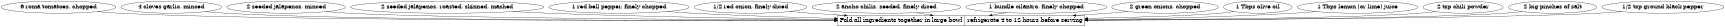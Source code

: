 digraph "Salsa recipe" {
size = "11.5, 8";
//ratio = compress;
//graph [ ];
node [ fontsize = "20" ];
//subgraph {
//rank = same; wet1; wet2; dry; chips; 
//}

root="finalStep";
overlap="scale";
ranksep=0.1;


"finalStep" [
shape = "record"
label = "Fold all ingredients together in large bowl | refrigerate 4 to 12 hours before serving"
];

"ingrd01" [ label = "6 roma tomatoes, chopped" ];
"ingrd02" [ label = "4 cloves garlic, minced" ];
"ingrd03" [ label = "2 seeded jalapenos, minced" ];
"ingrd04" [ label = "2 seeded jalapenos, roasted, skinned, mashed" ];
"ingrd05" [ label = "1 red bell pepper, finely chopped" ];
"ingrd06" [ label = "1/2 red onion, finely diced" ];
"ingrd07" [ label = "2 ancho chilis, seeded, finely diced" ];
"ingrd08" [ label = "1 bundle cilantro, finely chopped" ];
"ingrd09" [ label = "2 green onions, chopped" ];
"ingrd10" [ label = "1 Tbps olive oil" ];
"ingrd11" [ label = "1 Tbps lemon (or lime) juice" ];
"ingrd12" [ label = "2 tsp chili powder" ];
"ingrd13" [ label = "2 big pinches of salt" ];
"ingrd14" [ label = "1/2 tsp ground black pepper" ];

//"ingrd10" [ label = "" ];

"ingrd01" -> "finalStep" [ ];
"ingrd02" -> "finalStep" [ ];
"ingrd03" -> "finalStep" [ ];
"ingrd04" -> "finalStep" [ ];
"ingrd05" -> "finalStep" [ ];
"ingrd06" -> "finalStep" [ ];
"ingrd07" -> "finalStep" [ ];
"ingrd08" -> "finalStep" [ ];
"ingrd09" -> "finalStep" [ ];
"ingrd10" -> "finalStep" [ ];
"ingrd11" -> "finalStep" [ ];
"ingrd12" -> "finalStep" [ ];
"ingrd13" -> "finalStep" [ ];
"ingrd14" -> "finalStep" [ ];

}
